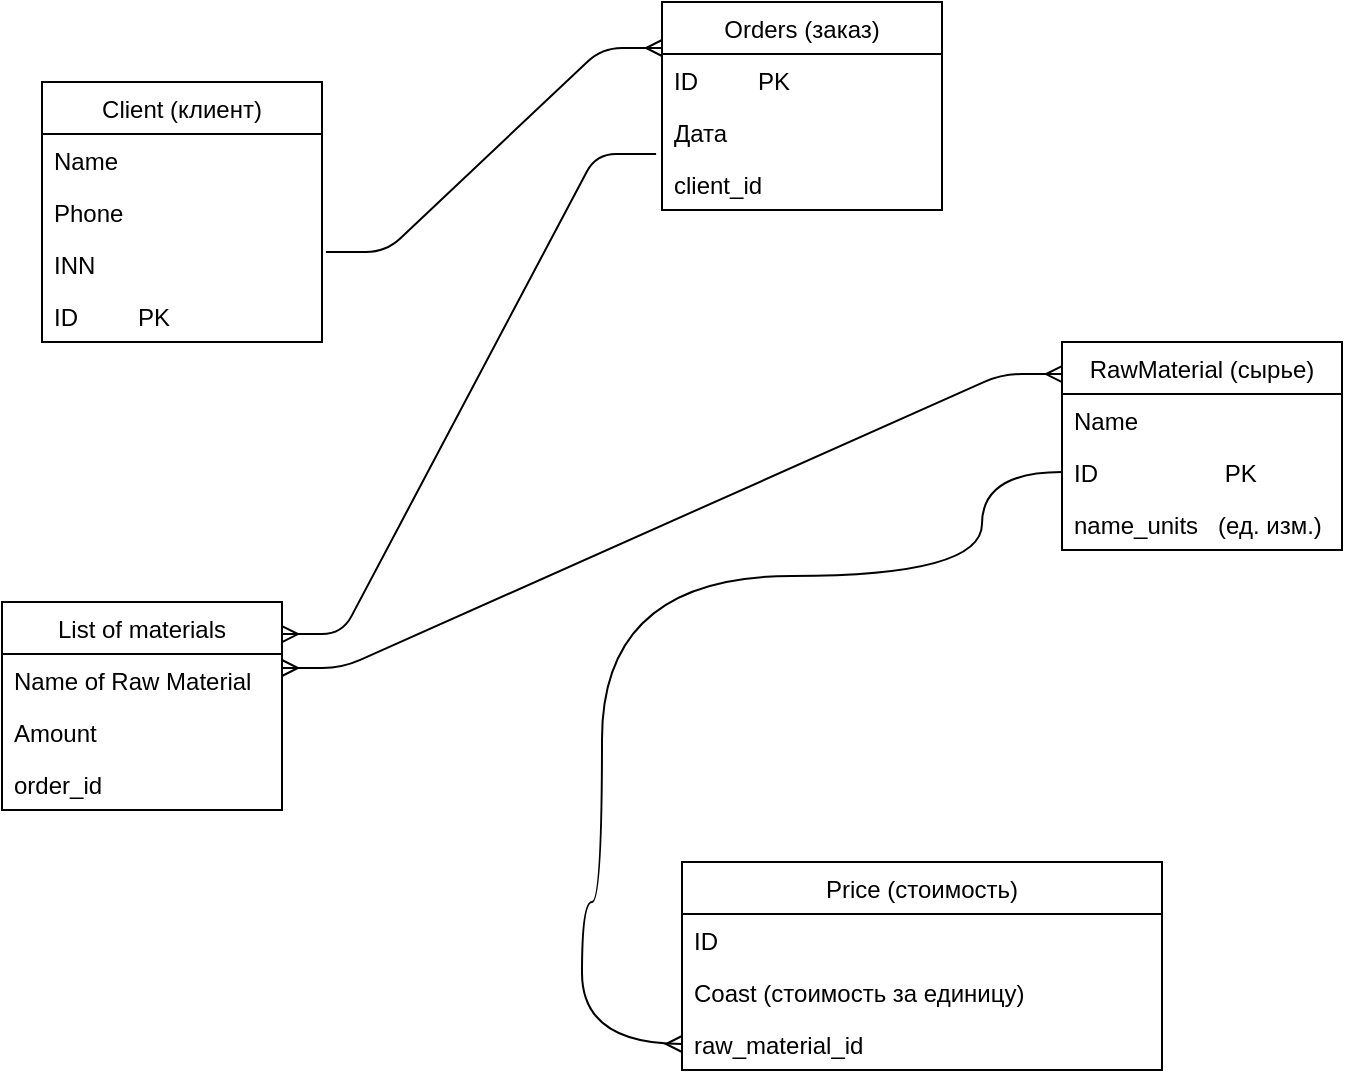 <mxfile version="15.6.8" type="device"><diagram id="ESlOWCshGd6roEr-u7ol" name="Page-1"><mxGraphModel dx="1422" dy="794" grid="1" gridSize="10" guides="1" tooltips="1" connect="1" arrows="1" fold="1" page="1" pageScale="1" pageWidth="827" pageHeight="1169" math="0" shadow="0"><root><mxCell id="0"/><mxCell id="1" parent="0"/><mxCell id="pgEok43LW5RXvVdbkg6--2" value="Client (клиент)" style="swimlane;fontStyle=0;childLayout=stackLayout;horizontal=1;startSize=26;horizontalStack=0;resizeParent=1;resizeParentMax=0;resizeLast=0;collapsible=1;marginBottom=0;" parent="1" vertex="1"><mxGeometry x="40" y="170" width="140" height="130" as="geometry"/></mxCell><mxCell id="pgEok43LW5RXvVdbkg6--3" value="Name" style="text;strokeColor=none;fillColor=none;align=left;verticalAlign=top;spacingLeft=4;spacingRight=4;overflow=hidden;rotatable=0;points=[[0,0.5],[1,0.5]];portConstraint=eastwest;" parent="pgEok43LW5RXvVdbkg6--2" vertex="1"><mxGeometry y="26" width="140" height="26" as="geometry"/></mxCell><mxCell id="pgEok43LW5RXvVdbkg6--4" value="Phone" style="text;strokeColor=none;fillColor=none;align=left;verticalAlign=top;spacingLeft=4;spacingRight=4;overflow=hidden;rotatable=0;points=[[0,0.5],[1,0.5]];portConstraint=eastwest;" parent="pgEok43LW5RXvVdbkg6--2" vertex="1"><mxGeometry y="52" width="140" height="26" as="geometry"/></mxCell><mxCell id="pgEok43LW5RXvVdbkg6--5" value="INN&#10;" style="text;strokeColor=none;fillColor=none;align=left;verticalAlign=top;spacingLeft=4;spacingRight=4;overflow=hidden;rotatable=0;points=[[0,0.5],[1,0.5]];portConstraint=eastwest;" parent="pgEok43LW5RXvVdbkg6--2" vertex="1"><mxGeometry y="78" width="140" height="26" as="geometry"/></mxCell><mxCell id="pgEok43LW5RXvVdbkg6--6" value="ID         PK" style="text;strokeColor=none;fillColor=none;align=left;verticalAlign=top;spacingLeft=4;spacingRight=4;overflow=hidden;rotatable=0;points=[[0,0.5],[1,0.5]];portConstraint=eastwest;" parent="pgEok43LW5RXvVdbkg6--2" vertex="1"><mxGeometry y="104" width="140" height="26" as="geometry"/></mxCell><mxCell id="pgEok43LW5RXvVdbkg6--8" value="RawMaterial (сырье)" style="swimlane;fontStyle=0;childLayout=stackLayout;horizontal=1;startSize=26;horizontalStack=0;resizeParent=1;resizeParentMax=0;resizeLast=0;collapsible=1;marginBottom=0;" parent="1" vertex="1"><mxGeometry x="550" y="300" width="140" height="104" as="geometry"/></mxCell><mxCell id="pgEok43LW5RXvVdbkg6--9" value="Name" style="text;strokeColor=none;fillColor=none;align=left;verticalAlign=top;spacingLeft=4;spacingRight=4;overflow=hidden;rotatable=0;points=[[0,0.5],[1,0.5]];portConstraint=eastwest;" parent="pgEok43LW5RXvVdbkg6--8" vertex="1"><mxGeometry y="26" width="140" height="26" as="geometry"/></mxCell><mxCell id="pgEok43LW5RXvVdbkg6--10" value="ID                   PK" style="text;strokeColor=none;fillColor=none;align=left;verticalAlign=top;spacingLeft=4;spacingRight=4;overflow=hidden;rotatable=0;points=[[0,0.5],[1,0.5]];portConstraint=eastwest;" parent="pgEok43LW5RXvVdbkg6--8" vertex="1"><mxGeometry y="52" width="140" height="26" as="geometry"/></mxCell><mxCell id="pgEok43LW5RXvVdbkg6--11" value="name_units   (ед. изм.)  " style="text;strokeColor=none;fillColor=none;align=left;verticalAlign=top;spacingLeft=4;spacingRight=4;overflow=hidden;rotatable=0;points=[[0,0.5],[1,0.5]];portConstraint=eastwest;" parent="pgEok43LW5RXvVdbkg6--8" vertex="1"><mxGeometry y="78" width="140" height="26" as="geometry"/></mxCell><mxCell id="pgEok43LW5RXvVdbkg6--12" value="Price (стоимость)" style="swimlane;fontStyle=0;childLayout=stackLayout;horizontal=1;startSize=26;horizontalStack=0;resizeParent=1;resizeParentMax=0;resizeLast=0;collapsible=1;marginBottom=0;" parent="1" vertex="1"><mxGeometry x="360" y="560" width="240" height="104" as="geometry"/></mxCell><mxCell id="pgEok43LW5RXvVdbkg6--13" value="ID" style="text;strokeColor=none;fillColor=none;align=left;verticalAlign=top;spacingLeft=4;spacingRight=4;overflow=hidden;rotatable=0;points=[[0,0.5],[1,0.5]];portConstraint=eastwest;" parent="pgEok43LW5RXvVdbkg6--12" vertex="1"><mxGeometry y="26" width="240" height="26" as="geometry"/></mxCell><mxCell id="pgEok43LW5RXvVdbkg6--14" value="Coast (стоимость за единицу)" style="text;strokeColor=none;fillColor=none;align=left;verticalAlign=top;spacingLeft=4;spacingRight=4;overflow=hidden;rotatable=0;points=[[0,0.5],[1,0.5]];portConstraint=eastwest;" parent="pgEok43LW5RXvVdbkg6--12" vertex="1"><mxGeometry y="52" width="240" height="26" as="geometry"/></mxCell><mxCell id="mj22lg1Zr_OC7pPdU0wS-2" value="raw_material_id" style="text;strokeColor=none;fillColor=none;align=left;verticalAlign=top;spacingLeft=4;spacingRight=4;overflow=hidden;rotatable=0;points=[[0,0.5],[1,0.5]];portConstraint=eastwest;" vertex="1" parent="pgEok43LW5RXvVdbkg6--12"><mxGeometry y="78" width="240" height="26" as="geometry"/></mxCell><mxCell id="pgEok43LW5RXvVdbkg6--17" value="Orders (заказ)" style="swimlane;fontStyle=0;childLayout=stackLayout;horizontal=1;startSize=26;horizontalStack=0;resizeParent=1;resizeParentMax=0;resizeLast=0;collapsible=1;marginBottom=0;" parent="1" vertex="1"><mxGeometry x="350" y="130" width="140" height="104" as="geometry"/></mxCell><mxCell id="pgEok43LW5RXvVdbkg6--18" value="ID         PK" style="text;strokeColor=none;fillColor=none;align=left;verticalAlign=top;spacingLeft=4;spacingRight=4;overflow=hidden;rotatable=0;points=[[0,0.5],[1,0.5]];portConstraint=eastwest;" parent="pgEok43LW5RXvVdbkg6--17" vertex="1"><mxGeometry y="26" width="140" height="26" as="geometry"/></mxCell><mxCell id="pgEok43LW5RXvVdbkg6--19" value="Дата" style="text;strokeColor=none;fillColor=none;align=left;verticalAlign=top;spacingLeft=4;spacingRight=4;overflow=hidden;rotatable=0;points=[[0,0.5],[1,0.5]];portConstraint=eastwest;" parent="pgEok43LW5RXvVdbkg6--17" vertex="1"><mxGeometry y="52" width="140" height="26" as="geometry"/></mxCell><mxCell id="Qmp-VTQMjOVdZ6mzQoYI-1" value="client_id" style="text;strokeColor=none;fillColor=none;align=left;verticalAlign=top;spacingLeft=4;spacingRight=4;overflow=hidden;rotatable=0;points=[[0,0.5],[1,0.5]];portConstraint=eastwest;fontColor=default;" parent="pgEok43LW5RXvVdbkg6--17" vertex="1"><mxGeometry y="78" width="140" height="26" as="geometry"/></mxCell><mxCell id="pgEok43LW5RXvVdbkg6--21" value="" style="edgeStyle=entityRelationEdgeStyle;fontSize=12;html=1;endArrow=ERmany;exitX=1.014;exitY=0.269;exitDx=0;exitDy=0;exitPerimeter=0;" parent="1" edge="1"><mxGeometry width="100" height="100" relative="1" as="geometry"><mxPoint x="181.96" y="254.994" as="sourcePoint"/><mxPoint x="350" y="153" as="targetPoint"/></mxGeometry></mxCell><mxCell id="pgEok43LW5RXvVdbkg6--22" value="" style="edgeStyle=entityRelationEdgeStyle;fontSize=12;html=1;endArrow=ERmany;startArrow=ERmany;entryX=0;entryY=0.154;entryDx=0;entryDy=0;entryPerimeter=0;exitX=1;exitY=0.269;exitDx=0;exitDy=0;exitPerimeter=0;" parent="1" source="pgEok43LW5RXvVdbkg6--30" target="pgEok43LW5RXvVdbkg6--8" edge="1"><mxGeometry width="100" height="100" relative="1" as="geometry"><mxPoint x="360" y="460" as="sourcePoint"/><mxPoint x="460" y="360" as="targetPoint"/></mxGeometry></mxCell><mxCell id="pgEok43LW5RXvVdbkg6--25" value="" style="edgeStyle=orthogonalEdgeStyle;fontSize=12;html=1;endArrow=none;startArrow=ERmany;entryX=0;entryY=0.5;entryDx=0;entryDy=0;exitX=0;exitY=0.5;exitDx=0;exitDy=0;curved=1;startFill=0;endFill=0;" parent="1" source="mj22lg1Zr_OC7pPdU0wS-2" target="pgEok43LW5RXvVdbkg6--10" edge="1"><mxGeometry width="100" height="100" relative="1" as="geometry"><mxPoint x="250" y="560" as="sourcePoint"/><mxPoint x="470" y="400" as="targetPoint"/><Array as="points"><mxPoint x="310" y="651"/><mxPoint x="310" y="580"/><mxPoint x="320" y="580"/><mxPoint x="320" y="417"/><mxPoint x="510" y="417"/><mxPoint x="510" y="365"/></Array></mxGeometry></mxCell><mxCell id="pgEok43LW5RXvVdbkg6--28" value="List of materials" style="swimlane;fontStyle=0;childLayout=stackLayout;horizontal=1;startSize=26;horizontalStack=0;resizeParent=1;resizeParentMax=0;resizeLast=0;collapsible=1;marginBottom=0;" parent="1" vertex="1"><mxGeometry x="20" y="430" width="140" height="104" as="geometry"/></mxCell><mxCell id="pgEok43LW5RXvVdbkg6--30" value="Name of Raw Material" style="text;strokeColor=none;fillColor=none;align=left;verticalAlign=top;spacingLeft=4;spacingRight=4;overflow=hidden;rotatable=0;points=[[0,0.5],[1,0.5]];portConstraint=eastwest;" parent="pgEok43LW5RXvVdbkg6--28" vertex="1"><mxGeometry y="26" width="140" height="26" as="geometry"/></mxCell><mxCell id="pgEok43LW5RXvVdbkg6--33" value="Amount" style="text;strokeColor=none;fillColor=none;align=left;verticalAlign=top;spacingLeft=4;spacingRight=4;overflow=hidden;rotatable=0;points=[[0,0.5],[1,0.5]];portConstraint=eastwest;" parent="pgEok43LW5RXvVdbkg6--28" vertex="1"><mxGeometry y="52" width="140" height="26" as="geometry"/></mxCell><mxCell id="bcq9L2bEcYZZg5w1T8ge-1" value="order_id" style="text;strokeColor=none;fillColor=none;align=left;verticalAlign=top;spacingLeft=4;spacingRight=4;overflow=hidden;rotatable=0;points=[[0,0.5],[1,0.5]];portConstraint=eastwest;" parent="pgEok43LW5RXvVdbkg6--28" vertex="1"><mxGeometry y="78" width="140" height="26" as="geometry"/></mxCell><mxCell id="pgEok43LW5RXvVdbkg6--32" value="" style="edgeStyle=entityRelationEdgeStyle;fontSize=12;html=1;endArrow=none;startArrow=ERmany;exitX=1;exitY=0.154;exitDx=0;exitDy=0;exitPerimeter=0;startFill=0;endFill=0;entryX=-0.021;entryY=0.923;entryDx=0;entryDy=0;entryPerimeter=0;" parent="1" source="pgEok43LW5RXvVdbkg6--28" target="pgEok43LW5RXvVdbkg6--19" edge="1"><mxGeometry width="100" height="100" relative="1" as="geometry"><mxPoint x="360" y="460" as="sourcePoint"/><mxPoint x="350" y="230" as="targetPoint"/></mxGeometry></mxCell></root></mxGraphModel></diagram></mxfile>